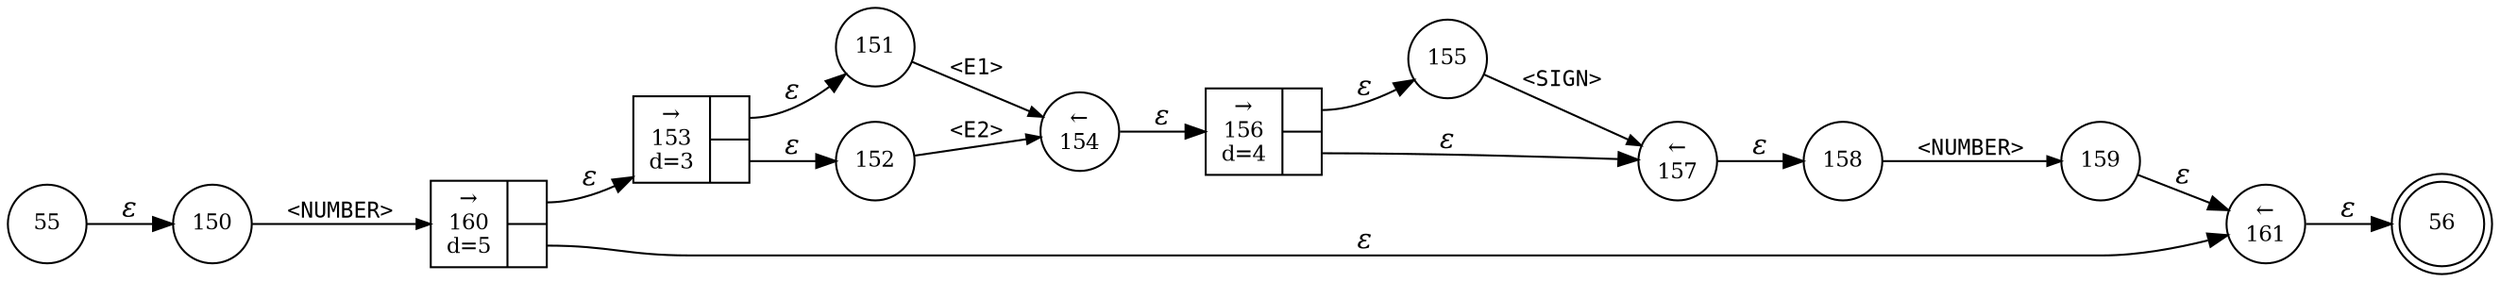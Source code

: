 digraph ATN {
rankdir=LR;
s56[fontsize=11, label="56", shape=doublecircle, fixedsize=true, width=.6];
s160[fontsize=11,label="{&rarr;\n160\nd=5|{<p0>|<p1>}}", shape=record, fixedsize=false, peripheries=1];
s161[fontsize=11,label="&larr;\n161", shape=circle, fixedsize=true, width=.55, peripheries=1];
s150[fontsize=11,label="150", shape=circle, fixedsize=true, width=.55, peripheries=1];
s55[fontsize=11,label="55", shape=circle, fixedsize=true, width=.55, peripheries=1];
s151[fontsize=11,label="151", shape=circle, fixedsize=true, width=.55, peripheries=1];
s152[fontsize=11,label="152", shape=circle, fixedsize=true, width=.55, peripheries=1];
s153[fontsize=11,label="{&rarr;\n153\nd=3|{<p0>|<p1>}}", shape=record, fixedsize=false, peripheries=1];
s154[fontsize=11,label="&larr;\n154", shape=circle, fixedsize=true, width=.55, peripheries=1];
s155[fontsize=11,label="155", shape=circle, fixedsize=true, width=.55, peripheries=1];
s156[fontsize=11,label="{&rarr;\n156\nd=4|{<p0>|<p1>}}", shape=record, fixedsize=false, peripheries=1];
s157[fontsize=11,label="&larr;\n157", shape=circle, fixedsize=true, width=.55, peripheries=1];
s158[fontsize=11,label="158", shape=circle, fixedsize=true, width=.55, peripheries=1];
s159[fontsize=11,label="159", shape=circle, fixedsize=true, width=.55, peripheries=1];
s55 -> s150 [fontname="Times-Italic", label="&epsilon;"];
s150 -> s160 [fontsize=11, fontname="Courier", arrowsize=.7, label = "<NUMBER>", arrowhead = normal];
s160:p0 -> s153 [fontname="Times-Italic", label="&epsilon;"];
s160:p1 -> s161 [fontname="Times-Italic", label="&epsilon;"];
s153:p0 -> s151 [fontname="Times-Italic", label="&epsilon;"];
s153:p1 -> s152 [fontname="Times-Italic", label="&epsilon;"];
s161 -> s56 [fontname="Times-Italic", label="&epsilon;"];
s151 -> s154 [fontsize=11, fontname="Courier", arrowsize=.7, label = "<E1>", arrowhead = normal];
s152 -> s154 [fontsize=11, fontname="Courier", arrowsize=.7, label = "<E2>", arrowhead = normal];
s154 -> s156 [fontname="Times-Italic", label="&epsilon;"];
s156:p0 -> s155 [fontname="Times-Italic", label="&epsilon;"];
s156:p1 -> s157 [fontname="Times-Italic", label="&epsilon;"];
s155 -> s157 [fontsize=11, fontname="Courier", arrowsize=.7, label = "<SIGN>", arrowhead = normal];
s157 -> s158 [fontname="Times-Italic", label="&epsilon;"];
s158 -> s159 [fontsize=11, fontname="Courier", arrowsize=.7, label = "<NUMBER>", arrowhead = normal];
s159 -> s161 [fontname="Times-Italic", label="&epsilon;"];
}